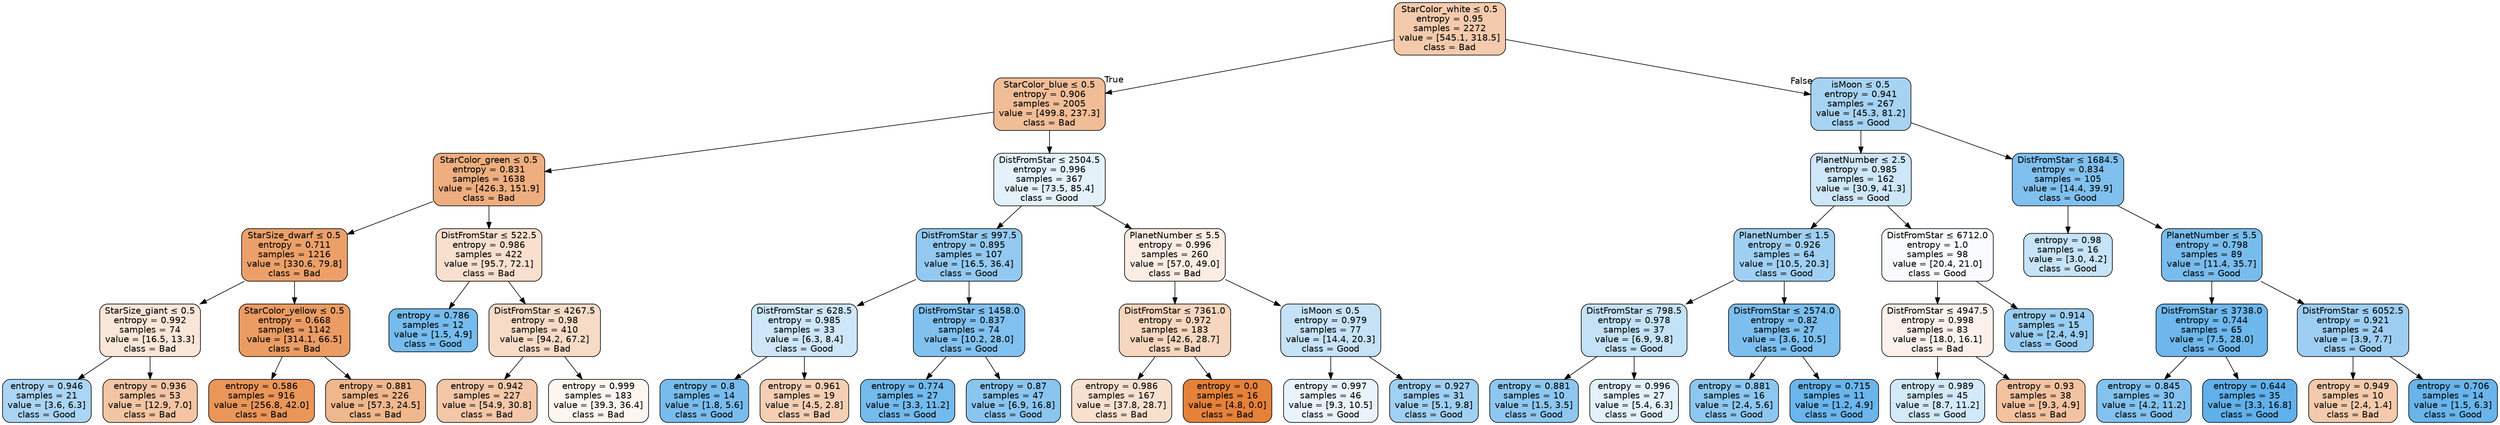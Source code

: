 digraph Tree {
node [shape=box, style="filled, rounded", color="black", fontname=helvetica] ;
edge [fontname=helvetica] ;
0 [label=<StarColor_white &le; 0.5<br/>entropy = 0.95<br/>samples = 2272<br/>value = [545.1, 318.5]<br/>class = Bad>, fillcolor="#e581396a"] ;
1 [label=<StarColor_blue &le; 0.5<br/>entropy = 0.906<br/>samples = 2005<br/>value = [499.8, 237.3]<br/>class = Bad>, fillcolor="#e5813986"] ;
0 -> 1 [labeldistance=2.5, labelangle=45, headlabel="True"] ;
2 [label=<StarColor_green &le; 0.5<br/>entropy = 0.831<br/>samples = 1638<br/>value = [426.3, 151.9]<br/>class = Bad>, fillcolor="#e58139a4"] ;
1 -> 2 ;
3 [label=<StarSize_dwarf &le; 0.5<br/>entropy = 0.711<br/>samples = 1216<br/>value = [330.6, 79.8]<br/>class = Bad>, fillcolor="#e58139c1"] ;
2 -> 3 ;
4 [label=<StarSize_giant &le; 0.5<br/>entropy = 0.992<br/>samples = 74<br/>value = [16.5, 13.3]<br/>class = Bad>, fillcolor="#e5813931"] ;
3 -> 4 ;
5 [label=<entropy = 0.946<br/>samples = 21<br/>value = [3.6, 6.3]<br/>class = Good>, fillcolor="#399de56d"] ;
4 -> 5 ;
6 [label=<entropy = 0.936<br/>samples = 53<br/>value = [12.9, 7.0]<br/>class = Bad>, fillcolor="#e5813975"] ;
4 -> 6 ;
7 [label=<StarColor_yellow &le; 0.5<br/>entropy = 0.668<br/>samples = 1142<br/>value = [314.1, 66.5]<br/>class = Bad>, fillcolor="#e58139c9"] ;
3 -> 7 ;
8 [label=<entropy = 0.586<br/>samples = 916<br/>value = [256.8, 42.0]<br/>class = Bad>, fillcolor="#e58139d5"] ;
7 -> 8 ;
9 [label=<entropy = 0.881<br/>samples = 226<br/>value = [57.3, 24.5]<br/>class = Bad>, fillcolor="#e5813992"] ;
7 -> 9 ;
10 [label=<DistFromStar &le; 522.5<br/>entropy = 0.986<br/>samples = 422<br/>value = [95.7, 72.1]<br/>class = Bad>, fillcolor="#e581393f"] ;
2 -> 10 ;
11 [label=<entropy = 0.786<br/>samples = 12<br/>value = [1.5, 4.9]<br/>class = Good>, fillcolor="#399de5b1"] ;
10 -> 11 ;
12 [label=<DistFromStar &le; 4267.5<br/>entropy = 0.98<br/>samples = 410<br/>value = [94.2, 67.2]<br/>class = Bad>, fillcolor="#e5813949"] ;
10 -> 12 ;
13 [label=<entropy = 0.942<br/>samples = 227<br/>value = [54.9, 30.8]<br/>class = Bad>, fillcolor="#e5813970"] ;
12 -> 13 ;
14 [label=<entropy = 0.999<br/>samples = 183<br/>value = [39.3, 36.4]<br/>class = Bad>, fillcolor="#e5813913"] ;
12 -> 14 ;
15 [label=<DistFromStar &le; 2504.5<br/>entropy = 0.996<br/>samples = 367<br/>value = [73.5, 85.4]<br/>class = Good>, fillcolor="#399de524"] ;
1 -> 15 ;
16 [label=<DistFromStar &le; 997.5<br/>entropy = 0.895<br/>samples = 107<br/>value = [16.5, 36.4]<br/>class = Good>, fillcolor="#399de58b"] ;
15 -> 16 ;
17 [label=<DistFromStar &le; 628.5<br/>entropy = 0.985<br/>samples = 33<br/>value = [6.3, 8.4]<br/>class = Good>, fillcolor="#399de540"] ;
16 -> 17 ;
18 [label=<entropy = 0.8<br/>samples = 14<br/>value = [1.8, 5.6]<br/>class = Good>, fillcolor="#399de5ad"] ;
17 -> 18 ;
19 [label=<entropy = 0.961<br/>samples = 19<br/>value = [4.5, 2.8]<br/>class = Bad>, fillcolor="#e5813960"] ;
17 -> 19 ;
20 [label=<DistFromStar &le; 1458.0<br/>entropy = 0.837<br/>samples = 74<br/>value = [10.2, 28.0]<br/>class = Good>, fillcolor="#399de5a2"] ;
16 -> 20 ;
21 [label=<entropy = 0.774<br/>samples = 27<br/>value = [3.3, 11.2]<br/>class = Good>, fillcolor="#399de5b4"] ;
20 -> 21 ;
22 [label=<entropy = 0.87<br/>samples = 47<br/>value = [6.9, 16.8]<br/>class = Good>, fillcolor="#399de596"] ;
20 -> 22 ;
23 [label=<PlanetNumber &le; 5.5<br/>entropy = 0.996<br/>samples = 260<br/>value = [57.0, 49.0]<br/>class = Bad>, fillcolor="#e5813924"] ;
15 -> 23 ;
24 [label=<DistFromStar &le; 7361.0<br/>entropy = 0.972<br/>samples = 183<br/>value = [42.6, 28.7]<br/>class = Bad>, fillcolor="#e5813953"] ;
23 -> 24 ;
25 [label=<entropy = 0.986<br/>samples = 167<br/>value = [37.8, 28.7]<br/>class = Bad>, fillcolor="#e581393d"] ;
24 -> 25 ;
26 [label=<entropy = 0.0<br/>samples = 16<br/>value = [4.8, 0.0]<br/>class = Bad>, fillcolor="#e58139ff"] ;
24 -> 26 ;
27 [label=<isMoon &le; 0.5<br/>entropy = 0.979<br/>samples = 77<br/>value = [14.4, 20.3]<br/>class = Good>, fillcolor="#399de54a"] ;
23 -> 27 ;
28 [label=<entropy = 0.997<br/>samples = 46<br/>value = [9.3, 10.5]<br/>class = Good>, fillcolor="#399de51d"] ;
27 -> 28 ;
29 [label=<entropy = 0.927<br/>samples = 31<br/>value = [5.1, 9.8]<br/>class = Good>, fillcolor="#399de57a"] ;
27 -> 29 ;
30 [label=<isMoon &le; 0.5<br/>entropy = 0.941<br/>samples = 267<br/>value = [45.3, 81.2]<br/>class = Good>, fillcolor="#399de571"] ;
0 -> 30 [labeldistance=2.5, labelangle=-45, headlabel="False"] ;
31 [label=<PlanetNumber &le; 2.5<br/>entropy = 0.985<br/>samples = 162<br/>value = [30.9, 41.3]<br/>class = Good>, fillcolor="#399de540"] ;
30 -> 31 ;
32 [label=<PlanetNumber &le; 1.5<br/>entropy = 0.926<br/>samples = 64<br/>value = [10.5, 20.3]<br/>class = Good>, fillcolor="#399de57b"] ;
31 -> 32 ;
33 [label=<DistFromStar &le; 798.5<br/>entropy = 0.978<br/>samples = 37<br/>value = [6.9, 9.8]<br/>class = Good>, fillcolor="#399de54b"] ;
32 -> 33 ;
34 [label=<entropy = 0.881<br/>samples = 10<br/>value = [1.5, 3.5]<br/>class = Good>, fillcolor="#399de592"] ;
33 -> 34 ;
35 [label=<entropy = 0.996<br/>samples = 27<br/>value = [5.4, 6.3]<br/>class = Good>, fillcolor="#399de524"] ;
33 -> 35 ;
36 [label=<DistFromStar &le; 2574.0<br/>entropy = 0.82<br/>samples = 27<br/>value = [3.6, 10.5]<br/>class = Good>, fillcolor="#399de5a8"] ;
32 -> 36 ;
37 [label=<entropy = 0.881<br/>samples = 16<br/>value = [2.4, 5.6]<br/>class = Good>, fillcolor="#399de592"] ;
36 -> 37 ;
38 [label=<entropy = 0.715<br/>samples = 11<br/>value = [1.2, 4.9]<br/>class = Good>, fillcolor="#399de5c1"] ;
36 -> 38 ;
39 [label=<DistFromStar &le; 6712.0<br/>entropy = 1.0<br/>samples = 98<br/>value = [20.4, 21.0]<br/>class = Good>, fillcolor="#399de507"] ;
31 -> 39 ;
40 [label=<DistFromStar &le; 4947.5<br/>entropy = 0.998<br/>samples = 83<br/>value = [18.0, 16.1]<br/>class = Bad>, fillcolor="#e581391b"] ;
39 -> 40 ;
41 [label=<entropy = 0.989<br/>samples = 45<br/>value = [8.7, 11.2]<br/>class = Good>, fillcolor="#399de539"] ;
40 -> 41 ;
42 [label=<entropy = 0.93<br/>samples = 38<br/>value = [9.3, 4.9]<br/>class = Bad>, fillcolor="#e5813979"] ;
40 -> 42 ;
43 [label=<entropy = 0.914<br/>samples = 15<br/>value = [2.4, 4.9]<br/>class = Good>, fillcolor="#399de582"] ;
39 -> 43 ;
44 [label=<DistFromStar &le; 1684.5<br/>entropy = 0.834<br/>samples = 105<br/>value = [14.4, 39.9]<br/>class = Good>, fillcolor="#399de5a3"] ;
30 -> 44 ;
45 [label=<entropy = 0.98<br/>samples = 16<br/>value = [3.0, 4.2]<br/>class = Good>, fillcolor="#399de549"] ;
44 -> 45 ;
46 [label=<PlanetNumber &le; 5.5<br/>entropy = 0.798<br/>samples = 89<br/>value = [11.4, 35.7]<br/>class = Good>, fillcolor="#399de5ae"] ;
44 -> 46 ;
47 [label=<DistFromStar &le; 3738.0<br/>entropy = 0.744<br/>samples = 65<br/>value = [7.5, 28.0]<br/>class = Good>, fillcolor="#399de5bb"] ;
46 -> 47 ;
48 [label=<entropy = 0.845<br/>samples = 30<br/>value = [4.2, 11.2]<br/>class = Good>, fillcolor="#399de59f"] ;
47 -> 48 ;
49 [label=<entropy = 0.644<br/>samples = 35<br/>value = [3.3, 16.8]<br/>class = Good>, fillcolor="#399de5cd"] ;
47 -> 49 ;
50 [label=<DistFromStar &le; 6052.5<br/>entropy = 0.921<br/>samples = 24<br/>value = [3.9, 7.7]<br/>class = Good>, fillcolor="#399de57e"] ;
46 -> 50 ;
51 [label=<entropy = 0.949<br/>samples = 10<br/>value = [2.4, 1.4]<br/>class = Bad>, fillcolor="#e581396a"] ;
50 -> 51 ;
52 [label=<entropy = 0.706<br/>samples = 14<br/>value = [1.5, 6.3]<br/>class = Good>, fillcolor="#399de5c2"] ;
50 -> 52 ;
}